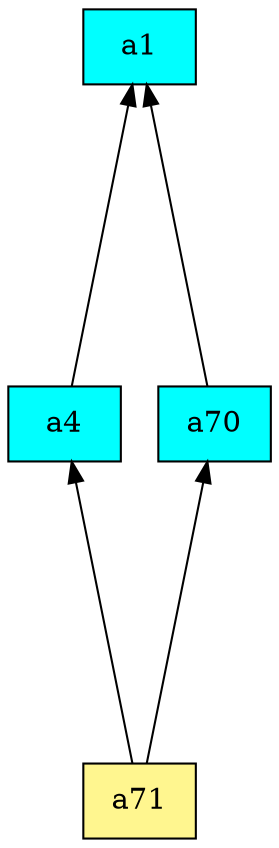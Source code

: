 digraph G {
rankdir=BT;ranksep="2.0";
"a1" [shape=record,fillcolor=cyan,style=filled,label="{a1}"];
"a4" [shape=record,fillcolor=cyan,style=filled,label="{a4}"];
"a70" [shape=record,fillcolor=cyan,style=filled,label="{a70}"];
"a71" [shape=record,fillcolor=khaki1,style=filled,label="{a71}"];
"a4" -> "a1"
"a70" -> "a1"
"a71" -> "a4"
"a71" -> "a70"
}